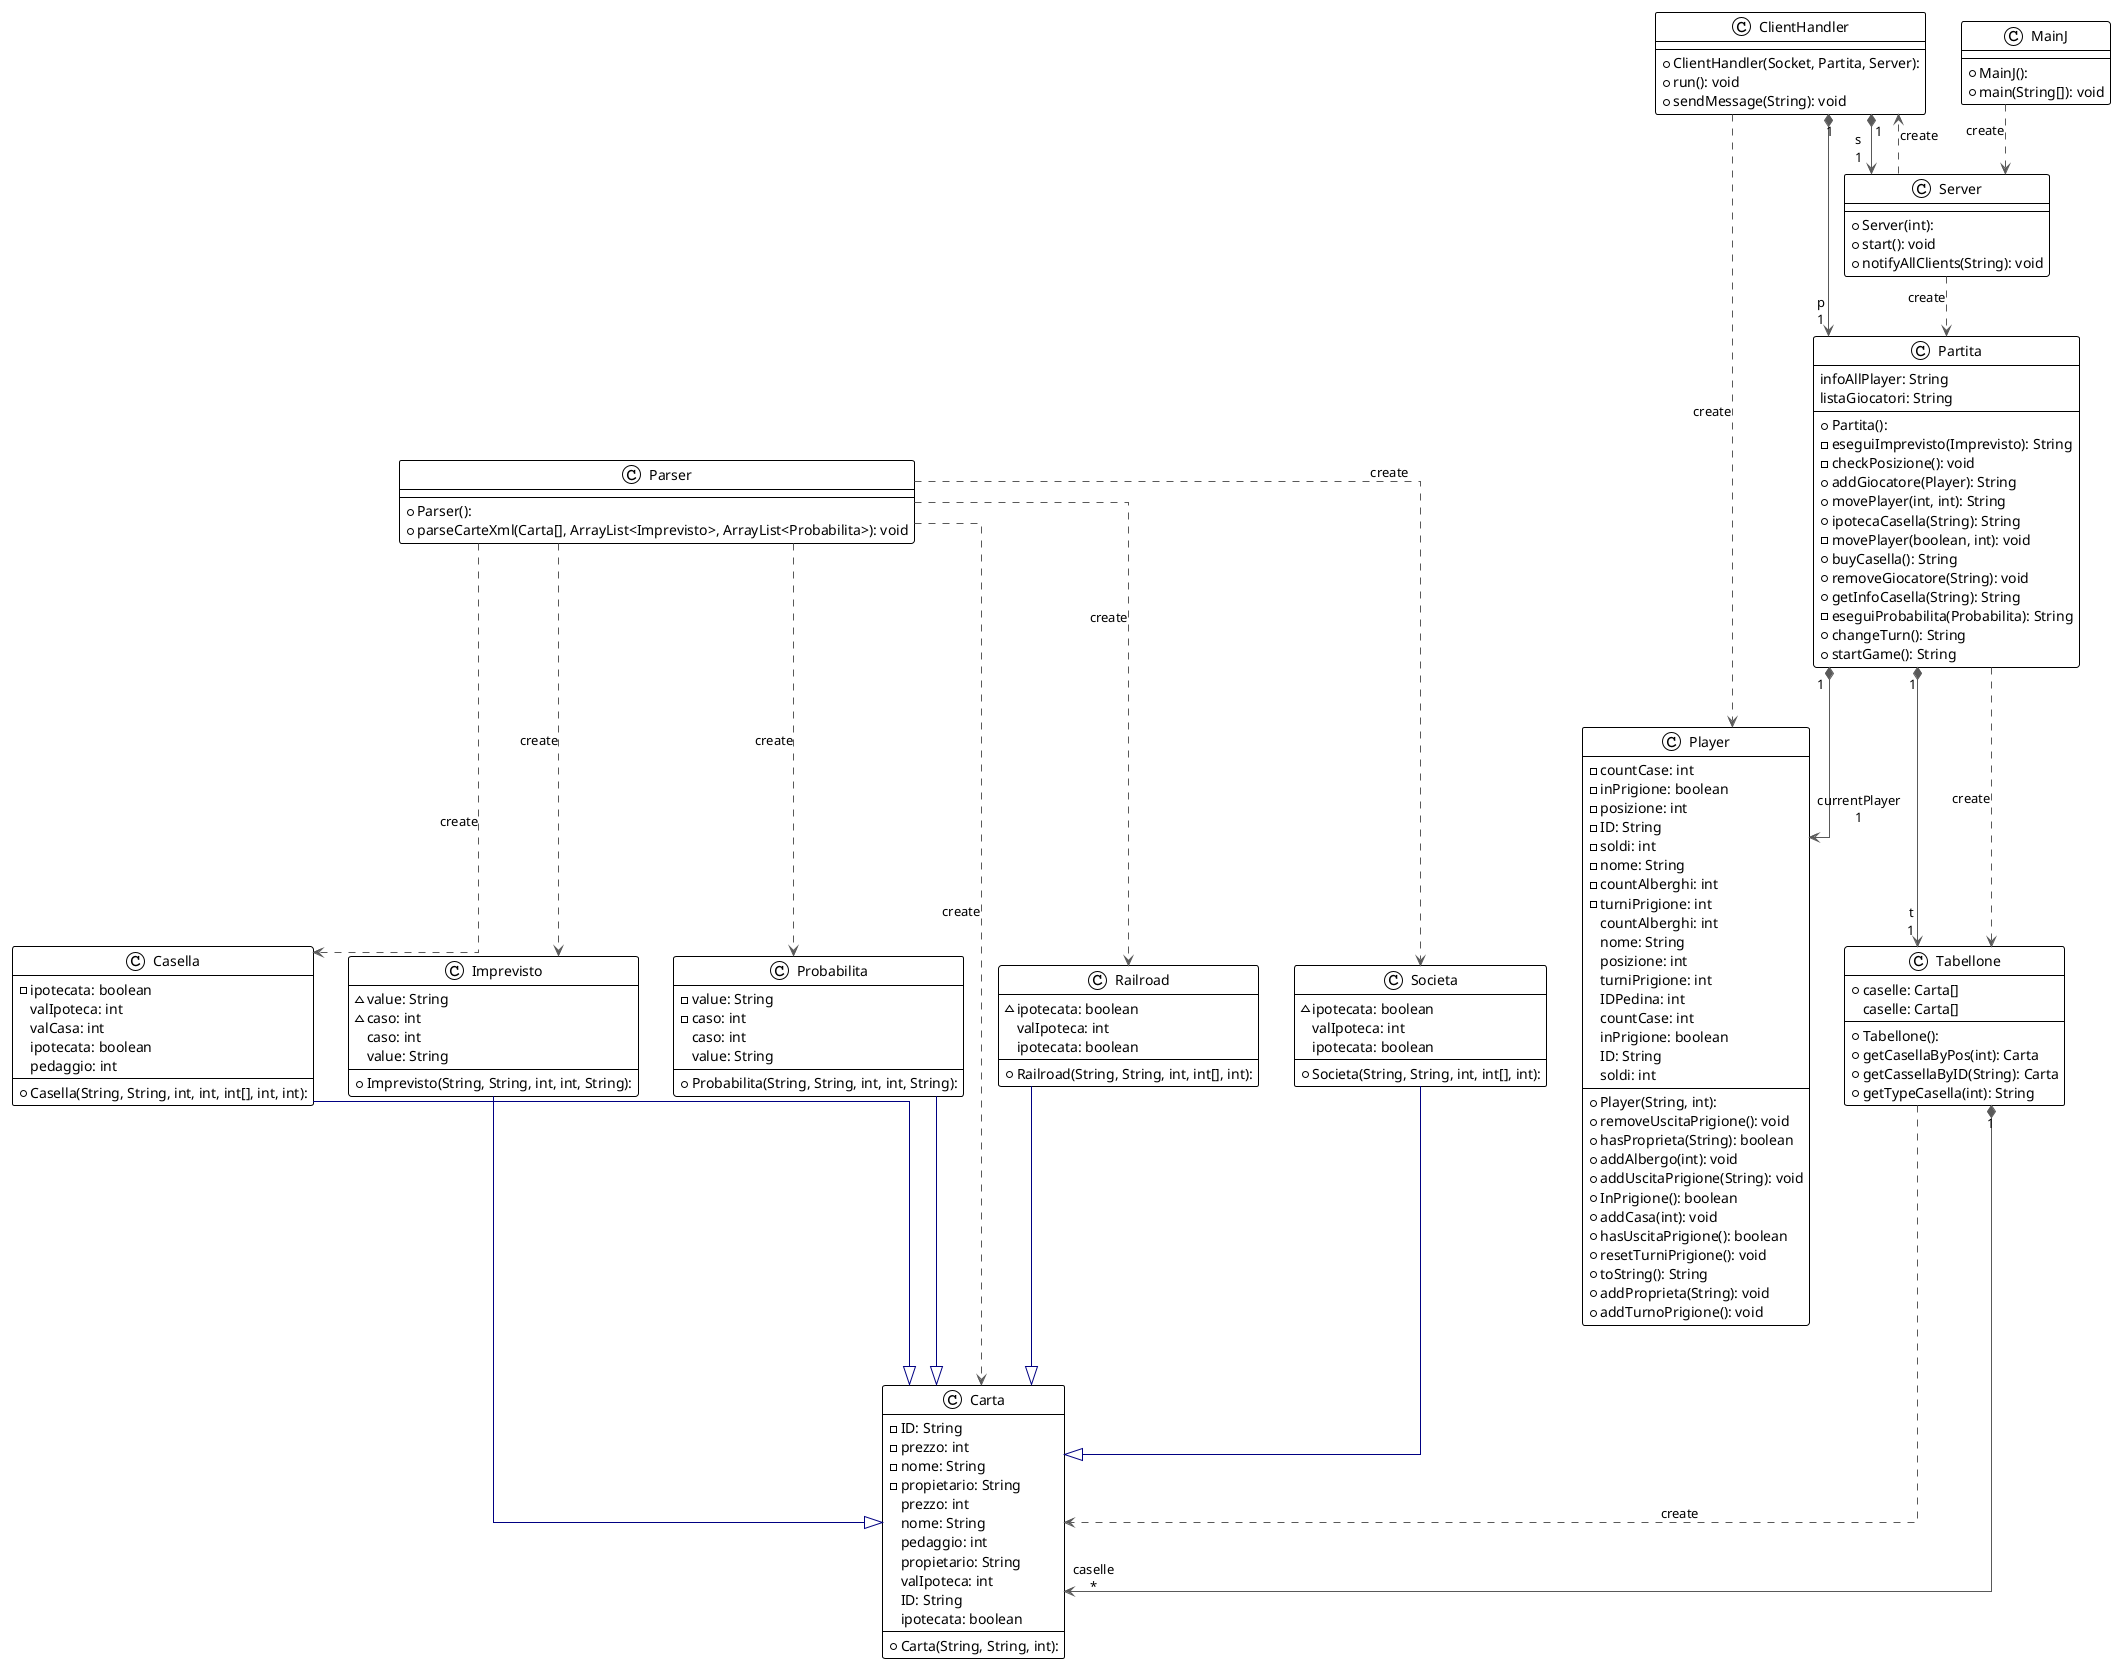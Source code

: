 @startuml

!theme plain
top to bottom direction
skinparam linetype ortho

class Carta {
  + Carta(String, String, int): 
  - ID: String
  - prezzo: int
  - nome: String
  - propietario: String
   prezzo: int
   nome: String
   pedaggio: int
   propietario: String
   valIpoteca: int
   ID: String
   ipotecata: boolean
}
class Casella {
  + Casella(String, String, int, int, int[], int, int): 
  - ipotecata: boolean
   valIpoteca: int
   valCasa: int
   ipotecata: boolean
   pedaggio: int
}
class ClientHandler {
  + ClientHandler(Socket, Partita, Server): 
  + run(): void
  + sendMessage(String): void
}
class Imprevisto {
  + Imprevisto(String, String, int, int, String): 
  ~ value: String
  ~ caso: int
   caso: int
   value: String
}
class MainJ {
  + MainJ(): 
  + main(String[]): void
}
class Parser {
  + Parser(): 
  + parseCarteXml(Carta[], ArrayList<Imprevisto>, ArrayList<Probabilita>): void
}
class Partita {
  + Partita(): 
  - eseguiImprevisto(Imprevisto): String
  - checkPosizione(): void
  + addGiocatore(Player): String
  + movePlayer(int, int): String
  + ipotecaCasella(String): String
  - movePlayer(boolean, int): void
  + buyCasella(): String
  + removeGiocatore(String): void
  + getInfoCasella(String): String
  - eseguiProbabilita(Probabilita): String
  + changeTurn(): String
  + startGame(): String
   infoAllPlayer: String
   listaGiocatori: String
}
class Player {
  + Player(String, int): 
  - countCase: int
  - inPrigione: boolean
  - posizione: int
  - ID: String
  - soldi: int
  - nome: String
  - countAlberghi: int
  - turniPrigione: int
  + removeUscitaPrigione(): void
  + hasProprieta(String): boolean
  + addAlbergo(int): void
  + addUscitaPrigione(String): void
  + InPrigione(): boolean
  + addCasa(int): void
  + hasUscitaPrigione(): boolean
  + resetTurniPrigione(): void
  + toString(): String
  + addProprieta(String): void
  + addTurnoPrigione(): void
   countAlberghi: int
   nome: String
   posizione: int
   turniPrigione: int
   IDPedina: int
   countCase: int
   inPrigione: boolean
   ID: String
   soldi: int
}
class Probabilita {
  + Probabilita(String, String, int, int, String): 
  - value: String
  - caso: int
   caso: int
   value: String
}
class Railroad {
  + Railroad(String, String, int, int[], int): 
  ~ ipotecata: boolean
   valIpoteca: int
   ipotecata: boolean
}
class Server {
  + Server(int): 
  + start(): void
  + notifyAllClients(String): void
}
class Societa {
  + Societa(String, String, int, int[], int): 
  ~ ipotecata: boolean
   valIpoteca: int
   ipotecata: boolean
}
class Tabellone {
  + Tabellone(): 
  + caselle: Carta[]
  + getCasellaByPos(int): Carta
  + getCassellaByID(String): Carta
  + getTypeCasella(int): String
   caselle: Carta[]
}

Casella        -[#000082,plain]-^  Carta         
ClientHandler "1" *-[#595959,plain]-> "p\n1" Partita       
ClientHandler  -[#595959,dashed]->  Player        : "«create»"
ClientHandler "1" *-[#595959,plain]-> "s\n1" Server        
Imprevisto     -[#000082,plain]-^  Carta         
MainJ          -[#595959,dashed]->  Server        : "«create»"
Parser         -[#595959,dashed]->  Carta         : "«create»"
Parser         -[#595959,dashed]->  Casella       : "«create»"
Parser         -[#595959,dashed]->  Imprevisto    : "«create»"
Parser         -[#595959,dashed]->  Probabilita   : "«create»"
Parser         -[#595959,dashed]->  Railroad      : "«create»"
Parser         -[#595959,dashed]->  Societa       : "«create»"
Partita       "1" *-[#595959,plain]-> "currentPlayer\n1" Player        
Partita       "1" *-[#595959,plain]-> "t\n1" Tabellone     
Partita        -[#595959,dashed]->  Tabellone     : "«create»"
Probabilita    -[#000082,plain]-^  Carta         
Railroad       -[#000082,plain]-^  Carta         
Server         -[#595959,dashed]->  ClientHandler : "«create»"
Server         -[#595959,dashed]->  Partita       : "«create»"
Societa        -[#000082,plain]-^  Carta         
Tabellone      -[#595959,dashed]->  Carta         : "«create»"
Tabellone     "1" *-[#595959,plain]-> "caselle\n*" Carta         
@enduml
